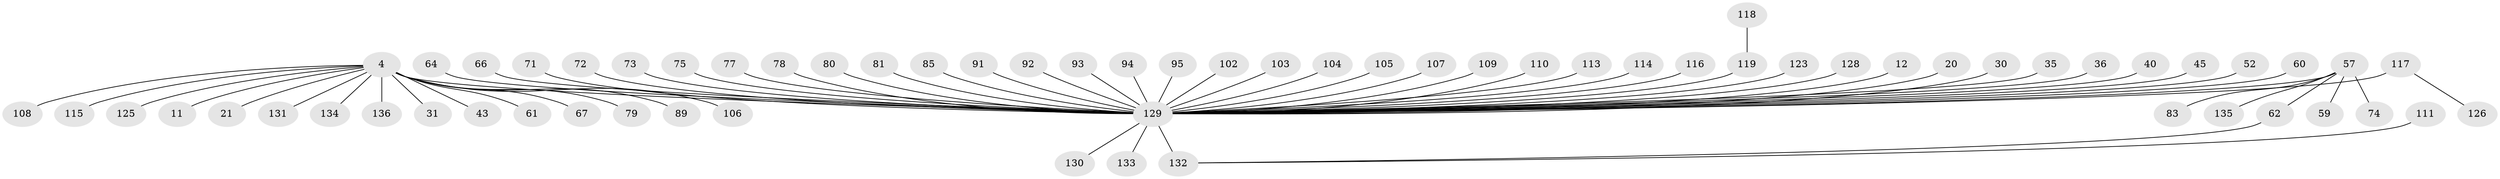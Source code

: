 // original degree distribution, {13: 0.007352941176470588, 21: 0.007352941176470588, 15: 0.007352941176470588, 30: 0.007352941176470588, 2: 0.29411764705882354, 3: 0.07352941176470588, 14: 0.007352941176470588, 4: 0.08088235294117647, 5: 0.014705882352941176, 1: 0.4338235294117647, 11: 0.007352941176470588, 6: 0.03676470588235294, 9: 0.007352941176470588, 7: 0.014705882352941176}
// Generated by graph-tools (version 1.1) at 2025/46/03/09/25 04:46:58]
// undirected, 68 vertices, 68 edges
graph export_dot {
graph [start="1"]
  node [color=gray90,style=filled];
  4 [super="+1"];
  11;
  12;
  20;
  21;
  30;
  31;
  35;
  36;
  40 [super="+18"];
  43;
  45;
  52 [super="+46"];
  57 [super="+25+55+37"];
  59;
  60 [super="+26"];
  61 [super="+28"];
  62;
  64;
  66;
  67 [super="+5"];
  71;
  72 [super="+70"];
  73;
  74;
  75;
  77;
  78 [super="+49"];
  79;
  80;
  81 [super="+53"];
  83;
  85;
  89;
  91;
  92;
  93;
  94;
  95;
  102;
  103 [super="+100"];
  104;
  105 [super="+90"];
  106;
  107;
  108;
  109;
  110;
  111 [super="+69"];
  113;
  114 [super="+38"];
  115 [super="+34"];
  116;
  117 [super="+47+27"];
  118;
  119 [super="+48"];
  123 [super="+101"];
  125;
  126;
  128;
  129 [super="+50+39+127"];
  130;
  131;
  132 [super="+96+29"];
  133;
  134;
  135;
  136 [super="+99"];
  4 -- 11;
  4 -- 43;
  4 -- 79;
  4 -- 89;
  4 -- 108;
  4 -- 131;
  4 -- 134;
  4 -- 106;
  4 -- 21;
  4 -- 125;
  4 -- 31;
  4 -- 67;
  4 -- 61;
  4 -- 115;
  4 -- 136;
  4 -- 129 [weight=24];
  12 -- 129;
  20 -- 129;
  30 -- 129;
  35 -- 129 [weight=2];
  36 -- 129;
  40 -- 129 [weight=2];
  45 -- 129;
  52 -- 129;
  57 -- 83;
  57 -- 62;
  57 -- 135;
  57 -- 74;
  57 -- 59;
  57 -- 129 [weight=9];
  60 -- 129;
  62 -- 132;
  64 -- 129;
  66 -- 129;
  71 -- 129;
  72 -- 129 [weight=2];
  73 -- 129;
  75 -- 129;
  77 -- 129;
  78 -- 129 [weight=2];
  80 -- 129;
  81 -- 129 [weight=3];
  85 -- 129;
  91 -- 129;
  92 -- 129;
  93 -- 129;
  94 -- 129;
  95 -- 129;
  102 -- 129;
  103 -- 129;
  104 -- 129;
  105 -- 129;
  107 -- 129;
  109 -- 129;
  110 -- 129;
  111 -- 132;
  113 -- 129;
  114 -- 129;
  116 -- 129;
  117 -- 126;
  117 -- 129 [weight=3];
  118 -- 119;
  119 -- 129 [weight=4];
  123 -- 129;
  128 -- 129 [weight=2];
  129 -- 130;
  129 -- 132 [weight=4];
  129 -- 133;
}

